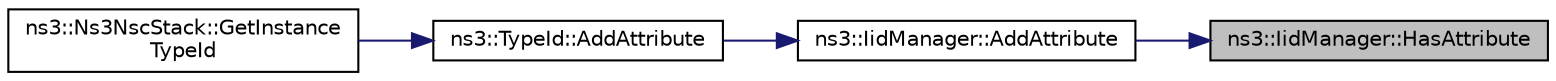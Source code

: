 digraph "ns3::IidManager::HasAttribute"
{
 // LATEX_PDF_SIZE
  edge [fontname="Helvetica",fontsize="10",labelfontname="Helvetica",labelfontsize="10"];
  node [fontname="Helvetica",fontsize="10",shape=record];
  rankdir="RL";
  Node1 [label="ns3::IidManager::HasAttribute",height=0.2,width=0.4,color="black", fillcolor="grey75", style="filled", fontcolor="black",tooltip="Check if a type id has a given Attribute."];
  Node1 -> Node2 [dir="back",color="midnightblue",fontsize="10",style="solid",fontname="Helvetica"];
  Node2 [label="ns3::IidManager::AddAttribute",height=0.2,width=0.4,color="black", fillcolor="white", style="filled",URL="$classns3_1_1_iid_manager.html#adc2f2efdd19361885c09082cca33454f",tooltip="Record a new attribute in a type id."];
  Node2 -> Node3 [dir="back",color="midnightblue",fontsize="10",style="solid",fontname="Helvetica"];
  Node3 [label="ns3::TypeId::AddAttribute",height=0.2,width=0.4,color="black", fillcolor="white", style="filled",URL="$classns3_1_1_type_id.html#ad991df734fa67dacec701fe35b58c83b",tooltip="Record in this TypeId the fact that a new attribute exists."];
  Node3 -> Node4 [dir="back",color="midnightblue",fontsize="10",style="solid",fontname="Helvetica"];
  Node4 [label="ns3::Ns3NscStack::GetInstance\lTypeId",height=0.2,width=0.4,color="black", fillcolor="white", style="filled",URL="$classns3_1_1_ns3_nsc_stack.html#a30539dfb514195745465a3db164caf81",tooltip="Get the most derived TypeId for this Object."];
}
